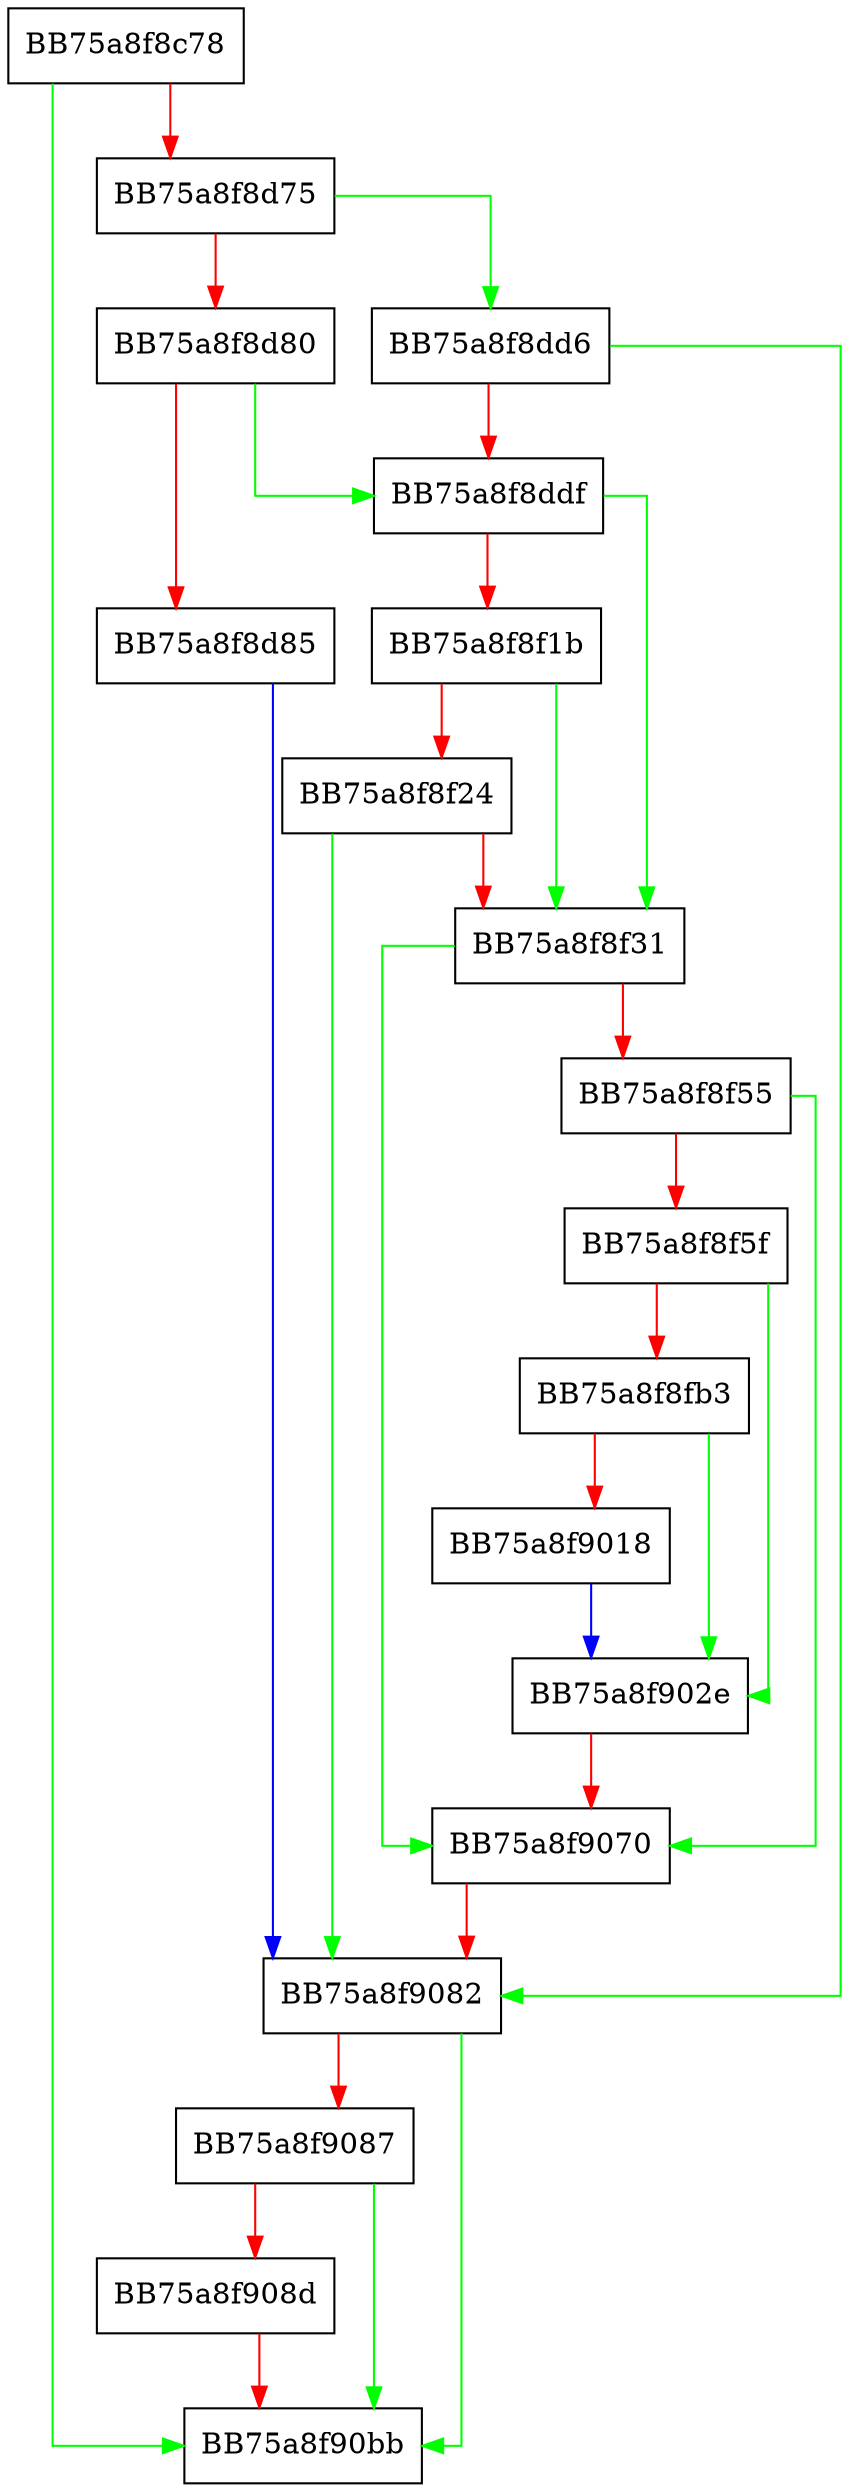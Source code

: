 digraph _update_driver_config_for_abd {
  node [shape="box"];
  graph [splines=ortho];
  BB75a8f8c78 -> BB75a8f90bb [color="green"];
  BB75a8f8c78 -> BB75a8f8d75 [color="red"];
  BB75a8f8d75 -> BB75a8f8dd6 [color="green"];
  BB75a8f8d75 -> BB75a8f8d80 [color="red"];
  BB75a8f8d80 -> BB75a8f8ddf [color="green"];
  BB75a8f8d80 -> BB75a8f8d85 [color="red"];
  BB75a8f8d85 -> BB75a8f9082 [color="blue"];
  BB75a8f8dd6 -> BB75a8f9082 [color="green"];
  BB75a8f8dd6 -> BB75a8f8ddf [color="red"];
  BB75a8f8ddf -> BB75a8f8f31 [color="green"];
  BB75a8f8ddf -> BB75a8f8f1b [color="red"];
  BB75a8f8f1b -> BB75a8f8f31 [color="green"];
  BB75a8f8f1b -> BB75a8f8f24 [color="red"];
  BB75a8f8f24 -> BB75a8f9082 [color="green"];
  BB75a8f8f24 -> BB75a8f8f31 [color="red"];
  BB75a8f8f31 -> BB75a8f9070 [color="green"];
  BB75a8f8f31 -> BB75a8f8f55 [color="red"];
  BB75a8f8f55 -> BB75a8f9070 [color="green"];
  BB75a8f8f55 -> BB75a8f8f5f [color="red"];
  BB75a8f8f5f -> BB75a8f902e [color="green"];
  BB75a8f8f5f -> BB75a8f8fb3 [color="red"];
  BB75a8f8fb3 -> BB75a8f902e [color="green"];
  BB75a8f8fb3 -> BB75a8f9018 [color="red"];
  BB75a8f9018 -> BB75a8f902e [color="blue"];
  BB75a8f902e -> BB75a8f9070 [color="red"];
  BB75a8f9070 -> BB75a8f9082 [color="red"];
  BB75a8f9082 -> BB75a8f90bb [color="green"];
  BB75a8f9082 -> BB75a8f9087 [color="red"];
  BB75a8f9087 -> BB75a8f90bb [color="green"];
  BB75a8f9087 -> BB75a8f908d [color="red"];
  BB75a8f908d -> BB75a8f90bb [color="red"];
}